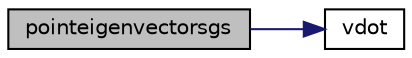digraph "pointeigenvectorsgs"
{
 // INTERACTIVE_SVG=YES
  bgcolor="transparent";
  edge [fontname="Helvetica",fontsize="10",labelfontname="Helvetica",labelfontsize="10"];
  node [fontname="Helvetica",fontsize="10",shape=record];
  rankdir="LR";
  Node36 [label="pointeigenvectorsgs",height=0.2,width=0.4,color="black", fillcolor="grey75", style="filled", fontcolor="black"];
  Node36 -> Node37 [color="midnightblue",fontsize="10",style="solid",fontname="Helvetica"];
  Node37 [label="vdot",height=0.2,width=0.4,color="black",URL="$namespacemetricops.html#a2ad1b3b390a1df3e16e258eb2bf0d37a"];
}
